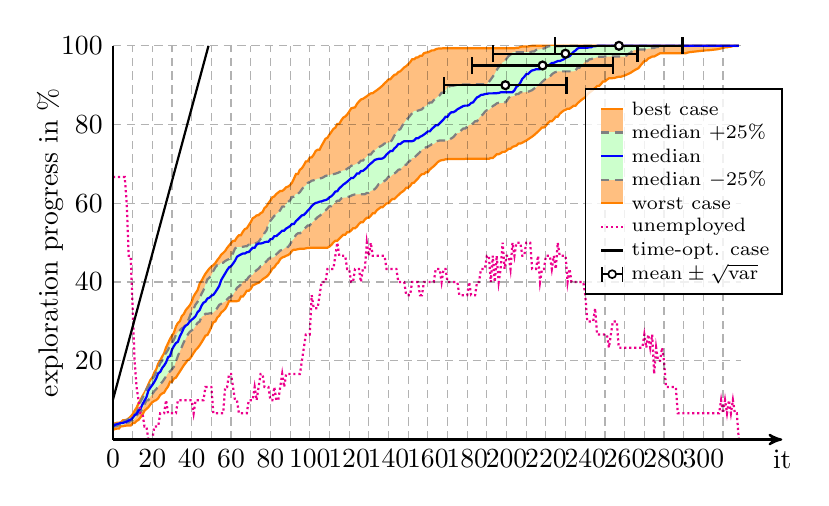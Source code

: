 \begin{tikzpicture}[thick]


% plot data, scaled to 8cm
\begin{scope}[yscale=0.05, xscale=0.025]
\draw[draw=orange, fill=orange!50] (0.00, 2.44) -- (1.00, 2.66) -- (2.00, 2.77) -- (3.00, 2.77) -- (4.00, 3.38) -- (5.00, 3.38) -- (6.00, 3.49) -- (7.00, 3.55) -- (8.00, 3.55) -- (9.00, 3.55) -- (10.00, 4.16) -- (11.00, 4.21) -- (12.00, 4.71) -- (13.00, 4.99) -- (14.00, 5.65) -- (15.00, 6.32) -- (16.00, 7.32) -- (17.00, 7.76) -- (18.00, 8.20) -- (19.00, 8.92) -- (20.00, 9.48) -- (21.00, 9.81) -- (22.00, 10.03) -- (23.00, 10.48) -- (24.00, 11.31) -- (25.00, 11.70) -- (26.00, 11.92) -- (27.00, 12.80) -- (28.00, 13.47) -- (29.00, 14.69) -- (30.00, 14.69) -- (31.00, 15.47) -- (32.00, 15.74) -- (33.00, 16.52) -- (34.00, 17.29) -- (35.00, 18.07) -- (36.00, 18.85) -- (37.00, 19.51) -- (38.00, 20.18) -- (39.00, 20.45) -- (40.00, 21.18) -- (41.00, 22.01) -- (42.00, 22.73) -- (43.00, 23.23) -- (44.00, 23.89) -- (45.00, 24.67) -- (46.00, 25.50) -- (47.00, 26.39) -- (48.00, 26.55) -- (49.00, 27.49) -- (50.00, 28.60) -- (51.00, 29.77) -- (52.00, 29.99) -- (53.00, 30.99) -- (54.00, 31.43) -- (55.00, 32.26) -- (56.00, 32.65) -- (57.00, 33.15) -- (58.00, 34.04) -- (59.00, 35.14) -- (60.00, 35.14) -- (61.00, 35.14) -- (62.00, 35.14) -- (63.00, 35.14) -- (64.00, 35.31) -- (65.00, 36.31) -- (66.00, 36.31) -- (67.00, 36.97) -- (68.00, 37.80) -- (69.00, 37.80) -- (70.00, 38.25) -- (71.00, 39.14) -- (72.00, 39.36) -- (73.00, 39.63) -- (74.00, 39.80) -- (75.00, 40.19) -- (76.00, 40.69) -- (77.00, 41.02) -- (78.00, 41.35) -- (79.00, 41.85) -- (80.00, 42.57) -- (81.00, 43.40) -- (82.00, 43.74) -- (83.00, 44.51) -- (84.00, 44.96) -- (85.00, 45.84) -- (86.00, 46.23) -- (87.00, 46.40) -- (88.00, 46.67) -- (89.00, 46.84) -- (90.00, 47.23) -- (91.00, 47.95) -- (92.00, 48.23) -- (93.00, 48.23) -- (94.00, 48.34) -- (95.00, 48.45) -- (96.00, 48.45) -- (97.00, 48.45) -- (98.00, 48.56) -- (99.00, 48.67) -- (100.00, 48.67) -- (101.00, 48.73) -- (102.00, 48.73) -- (103.00, 48.73) -- (104.00, 48.73) -- (105.00, 48.73) -- (106.00, 48.73) -- (107.00, 48.73) -- (108.00, 48.73) -- (109.00, 48.73) -- (110.00, 49.00) -- (111.00, 49.45) -- (112.00, 50.06) -- (113.00, 50.50) -- (114.00, 50.50) -- (115.00, 51.00) -- (116.00, 51.50) -- (117.00, 52.00) -- (118.00, 52.00) -- (119.00, 52.66) -- (120.00, 52.66) -- (121.00, 53.10) -- (122.00, 53.66) -- (123.00, 53.66) -- (124.00, 54.10) -- (125.00, 54.77) -- (126.00, 55.21) -- (127.00, 55.21) -- (128.00, 55.88) -- (129.00, 56.32) -- (130.00, 56.32) -- (131.00, 56.82) -- (132.00, 57.48) -- (133.00, 57.48) -- (134.00, 58.20) -- (135.00, 58.59) -- (136.00, 58.98) -- (137.00, 58.98) -- (138.00, 59.48) -- (139.00, 59.98) -- (140.00, 59.98) -- (141.00, 60.64) -- (142.00, 61.09) -- (143.00, 61.09) -- (144.00, 61.59) -- (145.00, 62.08) -- (146.00, 62.58) -- (147.00, 62.92) -- (148.00, 63.30) -- (149.00, 63.97) -- (150.00, 63.97) -- (151.00, 64.41) -- (152.00, 65.13) -- (153.00, 65.24) -- (154.00, 65.80) -- (155.00, 66.30) -- (156.00, 66.96) -- (157.00, 67.41) -- (158.00, 67.41) -- (159.00, 67.90) -- (160.00, 67.90) -- (161.00, 68.57) -- (162.00, 69.01) -- (163.00, 69.40) -- (164.00, 69.90) -- (165.00, 70.45) -- (166.00, 70.79) -- (167.00, 70.95) -- (168.00, 71.01) -- (169.00, 71.18) -- (170.00, 71.23) -- (171.00, 71.23) -- (172.00, 71.23) -- (173.00, 71.23) -- (174.00, 71.23) -- (175.00, 71.23) -- (176.00, 71.23) -- (177.00, 71.23) -- (178.00, 71.23) -- (179.00, 71.29) -- (180.00, 71.29) -- (181.00, 71.29) -- (182.00, 71.29) -- (183.00, 71.29) -- (184.00, 71.29) -- (185.00, 71.29) -- (186.00, 71.29) -- (187.00, 71.29) -- (188.00, 71.29) -- (189.00, 71.29) -- (190.00, 71.29) -- (191.00, 71.29) -- (192.00, 71.51) -- (193.00, 71.51) -- (194.00, 71.95) -- (195.00, 72.45) -- (196.00, 72.45) -- (197.00, 72.73) -- (198.00, 73.06) -- (199.00, 73.06) -- (200.00, 73.39) -- (201.00, 73.84) -- (202.00, 73.84) -- (203.00, 74.33) -- (204.00, 74.50) -- (205.00, 74.67) -- (206.00, 75.17) -- (207.00, 75.17) -- (208.00, 75.39) -- (209.00, 75.67) -- (210.00, 75.94) -- (211.00, 76.27) -- (212.00, 76.61) -- (213.00, 76.94) -- (214.00, 77.33) -- (215.00, 77.77) -- (216.00, 78.22) -- (217.00, 78.71) -- (218.00, 79.27) -- (219.00, 79.27) -- (220.00, 79.71) -- (221.00, 80.38) -- (222.00, 80.82) -- (223.00, 80.82) -- (224.00, 81.32) -- (225.00, 81.98) -- (226.00, 81.98) -- (227.00, 82.71) -- (228.00, 83.15) -- (229.00, 83.54) -- (230.00, 83.76) -- (231.00, 84.04) -- (232.00, 84.04) -- (233.00, 84.37) -- (234.00, 84.76) -- (235.00, 84.76) -- (236.00, 85.37) -- (237.00, 85.81) -- (238.00, 86.25) -- (239.00, 86.59) -- (240.00, 86.97) -- (241.00, 87.64) -- (242.00, 88.08) -- (243.00, 88.47) -- (244.00, 88.86) -- (245.00, 89.30) -- (246.00, 89.80) -- (247.00, 89.80) -- (248.00, 90.30) -- (249.00, 90.96) -- (250.00, 90.96) -- (251.00, 91.41) -- (252.00, 91.74) -- (253.00, 91.74) -- (254.00, 91.80) -- (255.00, 91.85) -- (256.00, 92.02) -- (257.00, 92.13) -- (258.00, 92.13) -- (259.00, 92.29) -- (260.00, 92.46) -- (261.00, 92.68) -- (262.00, 92.90) -- (263.00, 93.13) -- (264.00, 93.46) -- (265.00, 93.79) -- (266.00, 94.07) -- (267.00, 94.29) -- (268.00, 94.96) -- (269.00, 95.57) -- (270.00, 96.12) -- (271.00, 96.23) -- (272.00, 96.78) -- (273.00, 97.01) -- (274.00, 97.28) -- (275.00, 97.28) -- (276.00, 97.56) -- (277.00, 97.84) -- (278.00, 98.12) -- (279.00, 98.12) -- (280.00, 98.12) -- (281.00, 98.12) -- (282.00, 98.12) -- (283.00, 98.12) -- (284.00, 98.12) -- (285.00, 98.12) -- (286.00, 98.12) -- (287.00, 98.12) -- (288.00, 98.12) -- (289.00, 98.12) -- (290.00, 98.12) -- (291.00, 98.12) -- (292.00, 98.28) -- (293.00, 98.39) -- (294.00, 98.45) -- (295.00, 98.50) -- (296.00, 98.56) -- (297.00, 98.61) -- (298.00, 98.67) -- (299.00, 98.73) -- (300.00, 98.78) -- (301.00, 98.84) -- (302.00, 98.84) -- (303.00, 98.89) -- (304.00, 98.95) -- (305.00, 99.00) -- (306.00, 99.06) -- (307.00, 99.11) -- (308.00, 99.22) -- (309.00, 99.33) -- (310.00, 99.45) -- (311.00, 99.61) -- (312.00, 99.61) -- (313.00, 99.78) -- (314.00, 99.78) -- (315.00, 99.94) -- (316.00, 99.94) -- (317.00, 99.94) -- (318.00, 100.00) -- (318.00, 100.00) -- (317.00, 100.00) -- (316.00, 100.00) -- (315.00, 100.00) -- (314.00, 100.00) -- (313.00, 100.00) -- (312.00, 100.00) -- (311.00, 100.00) -- (310.00, 100.00) -- (309.00, 100.00) -- (308.00, 100.00) -- (307.00, 100.00) -- (306.00, 100.00) -- (305.00, 100.00) -- (304.00, 100.00) -- (303.00, 100.00) -- (302.00, 100.00) -- (301.00, 100.00) -- (300.00, 100.00) -- (299.00, 100.00) -- (298.00, 100.00) -- (297.00, 100.00) -- (296.00, 100.00) -- (295.00, 100.00) -- (294.00, 100.00) -- (293.00, 100.00) -- (292.00, 100.00) -- (291.00, 100.00) -- (290.00, 100.00) -- (289.00, 100.00) -- (288.00, 100.00) -- (287.00, 100.00) -- (286.00, 100.00) -- (285.00, 100.00) -- (284.00, 100.00) -- (283.00, 100.00) -- (282.00, 100.00) -- (281.00, 100.00) -- (280.00, 100.00) -- (279.00, 100.00) -- (278.00, 100.00) -- (277.00, 100.00) -- (276.00, 100.00) -- (275.00, 100.00) -- (274.00, 100.00) -- (273.00, 100.00) -- (272.00, 100.00) -- (271.00, 100.00) -- (270.00, 100.00) -- (269.00, 100.00) -- (268.00, 100.00) -- (267.00, 100.00) -- (266.00, 100.00) -- (265.00, 100.00) -- (264.00, 100.00) -- (263.00, 100.00) -- (262.00, 100.00) -- (261.00, 100.00) -- (260.00, 100.00) -- (259.00, 100.00) -- (258.00, 100.00) -- (257.00, 100.00) -- (256.00, 100.00) -- (255.00, 100.00) -- (254.00, 100.00) -- (253.00, 100.00) -- (252.00, 100.00) -- (251.00, 100.00) -- (250.00, 100.00) -- (249.00, 100.00) -- (248.00, 100.00) -- (247.00, 100.00) -- (246.00, 100.00) -- (245.00, 100.00) -- (244.00, 100.00) -- (243.00, 100.00) -- (242.00, 100.00) -- (241.00, 100.00) -- (240.00, 100.00) -- (239.00, 100.00) -- (238.00, 100.00) -- (237.00, 100.00) -- (236.00, 100.00) -- (235.00, 100.00) -- (234.00, 100.00) -- (233.00, 100.00) -- (232.00, 100.00) -- (231.00, 100.00) -- (230.00, 100.00) -- (229.00, 100.00) -- (228.00, 100.00) -- (227.00, 100.00) -- (226.00, 100.00) -- (225.00, 100.00) -- (224.00, 100.00) -- (223.00, 100.00) -- (222.00, 100.00) -- (221.00, 100.00) -- (220.00, 100.00) -- (219.00, 100.00) -- (218.00, 100.00) -- (217.00, 100.00) -- (216.00, 100.00) -- (215.00, 100.00) -- (214.00, 100.00) -- (213.00, 100.00) -- (212.00, 99.94) -- (211.00, 99.83) -- (210.00, 99.83) -- (209.00, 99.83) -- (208.00, 99.83) -- (207.00, 99.72) -- (206.00, 99.50) -- (205.00, 99.50) -- (204.00, 99.39) -- (203.00, 99.39) -- (202.00, 99.39) -- (201.00, 99.39) -- (200.00, 99.39) -- (199.00, 99.39) -- (198.00, 99.39) -- (197.00, 99.39) -- (196.00, 99.39) -- (195.00, 99.39) -- (194.00, 99.39) -- (193.00, 99.39) -- (192.00, 99.39) -- (191.00, 99.39) -- (190.00, 99.39) -- (189.00, 99.39) -- (188.00, 99.39) -- (187.00, 99.39) -- (186.00, 99.39) -- (185.00, 99.39) -- (184.00, 99.39) -- (183.00, 99.39) -- (182.00, 99.39) -- (181.00, 99.39) -- (180.00, 99.39) -- (179.00, 99.39) -- (178.00, 99.39) -- (177.00, 99.39) -- (176.00, 99.39) -- (175.00, 99.39) -- (174.00, 99.39) -- (173.00, 99.39) -- (172.00, 99.39) -- (171.00, 99.39) -- (170.00, 99.39) -- (169.00, 99.39) -- (168.00, 99.39) -- (167.00, 99.33) -- (166.00, 99.33) -- (165.00, 99.28) -- (164.00, 99.11) -- (163.00, 98.84) -- (162.00, 98.84) -- (161.00, 98.56) -- (160.00, 98.34) -- (159.00, 98.28) -- (158.00, 98.12) -- (157.00, 97.45) -- (156.00, 97.45) -- (155.00, 97.06) -- (154.00, 97.01) -- (153.00, 96.56) -- (152.00, 96.56) -- (151.00, 95.84) -- (150.00, 95.34) -- (149.00, 94.84) -- (148.00, 94.51) -- (147.00, 94.01) -- (146.00, 93.51) -- (145.00, 93.35) -- (144.00, 92.74) -- (143.00, 92.63) -- (142.00, 92.13) -- (141.00, 91.52) -- (140.00, 91.46) -- (139.00, 90.91) -- (138.00, 90.47) -- (137.00, 89.91) -- (136.00, 89.47) -- (135.00, 89.08) -- (134.00, 88.69) -- (133.00, 88.36) -- (132.00, 87.97) -- (131.00, 87.92) -- (130.00, 87.58) -- (129.00, 87.20) -- (128.00, 86.86) -- (127.00, 86.53) -- (126.00, 86.36) -- (125.00, 85.86) -- (124.00, 85.25) -- (123.00, 84.37) -- (122.00, 84.26) -- (121.00, 84.09) -- (120.00, 83.26) -- (119.00, 82.54) -- (118.00, 82.04) -- (117.00, 81.76) -- (116.00, 81.04) -- (115.00, 80.16) -- (114.00, 80.16) -- (113.00, 79.21) -- (112.00, 78.88) -- (111.00, 78.16) -- (110.00, 77.44) -- (109.00, 76.66) -- (108.00, 76.39) -- (107.00, 75.50) -- (106.00, 74.61) -- (105.00, 73.61) -- (104.00, 73.61) -- (103.00, 73.28) -- (102.00, 72.34) -- (101.00, 71.67) -- (100.00, 71.62) -- (99.00, 70.68) -- (98.00, 70.62) -- (97.00, 69.68) -- (96.00, 68.90) -- (95.00, 68.51) -- (94.00, 67.46) -- (93.00, 67.46) -- (92.00, 66.30) -- (91.00, 65.24) -- (90.00, 64.63) -- (89.00, 64.25) -- (88.00, 64.08) -- (87.00, 63.53) -- (86.00, 63.14) -- (85.00, 63.14) -- (84.00, 62.75) -- (83.00, 62.36) -- (82.00, 61.75) -- (81.00, 61.53) -- (80.00, 60.70) -- (79.00, 60.03) -- (78.00, 59.20) -- (77.00, 58.81) -- (76.00, 57.76) -- (75.00, 57.48) -- (74.00, 56.98) -- (73.00, 56.93) -- (72.00, 56.49) -- (71.00, 56.21) -- (70.00, 55.21) -- (69.00, 54.43) -- (68.00, 53.66) -- (67.00, 53.44) -- (66.00, 52.77) -- (65.00, 51.88) -- (64.00, 51.88) -- (63.00, 51.33) -- (62.00, 50.50) -- (61.00, 50.44) -- (60.00, 49.89) -- (59.00, 49.28) -- (58.00, 48.67) -- (57.00, 47.89) -- (56.00, 47.39) -- (55.00, 46.95) -- (54.00, 46.18) -- (53.00, 45.57) -- (52.00, 44.79) -- (51.00, 44.29) -- (50.00, 43.96) -- (49.00, 43.46) -- (48.00, 42.79) -- (47.00, 42.13) -- (46.00, 41.24) -- (45.00, 40.30) -- (44.00, 39.52) -- (43.00, 37.92) -- (42.00, 37.20) -- (41.00, 36.36) -- (40.00, 34.98) -- (39.00, 34.04) -- (38.00, 33.48) -- (37.00, 32.87) -- (36.00, 31.87) -- (35.00, 31.37) -- (34.00, 30.04) -- (33.00, 29.60) -- (32.00, 28.71) -- (31.00, 27.16) -- (30.00, 26.39) -- (29.00, 25.55) -- (28.00, 24.45) -- (27.00, 23.39) -- (26.00, 21.90) -- (25.00, 21.06) -- (24.00, 20.07) -- (23.00, 19.29) -- (22.00, 17.85) -- (21.00, 17.02) -- (20.00, 15.74) -- (19.00, 15.08) -- (18.00, 14.02) -- (17.00, 12.86) -- (16.00, 11.86) -- (15.00, 11.03) -- (14.00, 10.03) -- (13.00, 9.20) -- (12.00, 8.09) -- (11.00, 7.32) -- (10.00, 6.43) -- (9.00, 5.82) -- (8.00, 5.38) -- (7.00, 5.04) -- (6.00, 4.93) -- (5.00, 4.88) -- (4.00, 4.38) -- (3.00, 4.27) -- (2.00, 4.27) -- (1.00, 4.10) -- (0.00, 3.38);
\draw[gray, densely dashed, fill=green!20] (0.00, 3.22) -- (1.00, 3.33) -- (2.00, 3.38) -- (3.00, 3.66) -- (4.00, 3.66) -- (5.00, 3.66) -- (6.00, 4.05) -- (7.00, 4.32) -- (8.00, 4.32) -- (9.00, 4.77) -- (10.00, 4.88) -- (11.00, 5.27) -- (12.00, 6.04) -- (13.00, 6.65) -- (14.00, 7.04) -- (15.00, 7.82) -- (16.00, 8.92) -- (17.00, 9.92) -- (18.00, 9.98) -- (19.00, 10.92) -- (20.00, 11.53) -- (21.00, 12.31) -- (22.00, 12.80) -- (23.00, 13.53) -- (24.00, 14.08) -- (25.00, 14.58) -- (26.00, 15.30) -- (27.00, 16.08) -- (28.00, 16.96) -- (29.00, 17.29) -- (30.00, 17.85) -- (31.00, 18.51) -- (32.00, 19.84) -- (33.00, 21.23) -- (34.00, 22.45) -- (35.00, 23.56) -- (36.00, 24.72) -- (37.00, 25.67) -- (38.00, 26.66) -- (39.00, 27.33) -- (40.00, 27.72) -- (41.00, 28.10) -- (42.00, 28.88) -- (43.00, 29.66) -- (44.00, 29.93) -- (45.00, 31.15) -- (46.00, 31.43) -- (47.00, 31.93) -- (48.00, 31.93) -- (49.00, 32.04) -- (50.00, 32.10) -- (51.00, 32.26) -- (52.00, 32.71) -- (53.00, 33.43) -- (54.00, 34.20) -- (55.00, 34.48) -- (56.00, 34.81) -- (57.00, 35.03) -- (58.00, 35.59) -- (59.00, 36.09) -- (60.00, 36.36) -- (61.00, 36.81) -- (62.00, 37.58) -- (63.00, 38.53) -- (64.00, 38.91) -- (65.00, 39.41) -- (66.00, 40.08) -- (67.00, 40.41) -- (68.00, 40.58) -- (69.00, 41.30) -- (70.00, 41.69) -- (71.00, 41.85) -- (72.00, 42.57) -- (73.00, 43.02) -- (74.00, 43.40) -- (75.00, 44.01) -- (76.00, 44.12) -- (77.00, 44.79) -- (78.00, 45.29) -- (79.00, 45.84) -- (80.00, 46.23) -- (81.00, 46.23) -- (82.00, 46.34) -- (83.00, 47.06) -- (84.00, 47.51) -- (85.00, 48.00) -- (86.00, 48.17) -- (87.00, 48.50) -- (88.00, 48.89) -- (89.00, 48.89) -- (90.00, 49.61) -- (91.00, 50.50) -- (92.00, 51.05) -- (93.00, 52.00) -- (94.00, 52.38) -- (95.00, 52.38) -- (96.00, 52.83) -- (97.00, 53.44) -- (98.00, 53.88) -- (99.00, 54.38) -- (100.00, 54.38) -- (101.00, 55.04) -- (102.00, 55.49) -- (103.00, 55.99) -- (104.00, 56.49) -- (105.00, 56.82) -- (106.00, 57.21) -- (107.00, 57.65) -- (108.00, 58.15) -- (109.00, 58.70) -- (110.00, 59.26) -- (111.00, 59.26) -- (112.00, 59.76) -- (113.00, 60.25) -- (114.00, 60.64) -- (115.00, 60.64) -- (116.00, 61.25) -- (117.00, 61.42) -- (118.00, 61.42) -- (119.00, 61.53) -- (120.00, 61.70) -- (121.00, 61.92) -- (122.00, 62.14) -- (123.00, 62.25) -- (124.00, 62.25) -- (125.00, 62.31) -- (126.00, 62.31) -- (127.00, 62.31) -- (128.00, 62.31) -- (129.00, 62.64) -- (130.00, 62.64) -- (131.00, 63.14) -- (132.00, 63.36) -- (133.00, 63.58) -- (134.00, 64.14) -- (135.00, 64.86) -- (136.00, 64.86) -- (137.00, 65.35) -- (138.00, 65.69) -- (139.00, 66.08) -- (140.00, 66.74) -- (141.00, 66.74) -- (142.00, 67.24) -- (143.00, 67.57) -- (144.00, 67.96) -- (145.00, 68.51) -- (146.00, 68.63) -- (147.00, 69.18) -- (148.00, 69.73) -- (149.00, 69.79) -- (150.00, 70.40) -- (151.00, 70.84) -- (152.00, 71.51) -- (153.00, 71.51) -- (154.00, 72.06) -- (155.00, 72.51) -- (156.00, 73.00) -- (157.00, 73.67) -- (158.00, 73.84) -- (159.00, 74.22) -- (160.00, 74.39) -- (161.00, 74.67) -- (162.00, 75.00) -- (163.00, 75.06) -- (164.00, 75.44) -- (165.00, 75.83) -- (166.00, 75.94) -- (167.00, 75.94) -- (168.00, 75.94) -- (169.00, 75.94) -- (170.00, 75.94) -- (171.00, 76.22) -- (172.00, 76.50) -- (173.00, 76.83) -- (174.00, 77.44) -- (175.00, 77.88) -- (176.00, 77.88) -- (177.00, 78.55) -- (178.00, 78.99) -- (179.00, 78.99) -- (180.00, 79.49) -- (181.00, 79.99) -- (182.00, 79.99) -- (183.00, 80.32) -- (184.00, 80.82) -- (185.00, 80.82) -- (186.00, 81.71) -- (187.00, 82.21) -- (188.00, 82.59) -- (189.00, 83.26) -- (190.00, 83.65) -- (191.00, 83.70) -- (192.00, 84.20) -- (193.00, 84.70) -- (194.00, 84.98) -- (195.00, 85.37) -- (196.00, 85.53) -- (197.00, 85.53) -- (198.00, 85.53) -- (199.00, 85.59) -- (200.00, 85.92) -- (201.00, 86.75) -- (202.00, 87.14) -- (203.00, 87.14) -- (204.00, 87.36) -- (205.00, 87.75) -- (206.00, 87.75) -- (207.00, 88.19) -- (208.00, 88.19) -- (209.00, 88.19) -- (210.00, 88.25) -- (211.00, 88.36) -- (212.00, 88.53) -- (213.00, 88.75) -- (214.00, 89.14) -- (215.00, 89.47) -- (216.00, 89.91) -- (217.00, 90.24) -- (218.00, 90.80) -- (219.00, 91.24) -- (220.00, 91.69) -- (221.00, 91.69) -- (222.00, 92.18) -- (223.00, 92.74) -- (224.00, 93.13) -- (225.00, 93.35) -- (226.00, 93.51) -- (227.00, 93.51) -- (228.00, 93.51) -- (229.00, 93.51) -- (230.00, 93.51) -- (231.00, 93.51) -- (232.00, 93.51) -- (233.00, 93.51) -- (234.00, 93.51) -- (235.00, 93.74) -- (236.00, 94.40) -- (237.00, 94.40) -- (238.00, 95.12) -- (239.00, 95.57) -- (240.00, 96.06) -- (241.00, 96.06) -- (242.00, 96.56) -- (243.00, 96.62) -- (244.00, 96.84) -- (245.00, 96.90) -- (246.00, 97.12) -- (247.00, 97.23) -- (248.00, 97.23) -- (249.00, 97.23) -- (250.00, 97.28) -- (251.00, 97.28) -- (252.00, 97.28) -- (253.00, 97.28) -- (254.00, 97.28) -- (255.00, 97.28) -- (256.00, 97.28) -- (257.00, 97.28) -- (258.00, 97.28) -- (259.00, 97.28) -- (260.00, 97.28) -- (261.00, 97.56) -- (262.00, 98.00) -- (263.00, 98.28) -- (264.00, 98.73) -- (265.00, 98.95) -- (266.00, 98.95) -- (267.00, 99.06) -- (268.00, 99.06) -- (269.00, 99.06) -- (270.00, 99.06) -- (271.00, 99.17) -- (272.00, 99.28) -- (273.00, 99.28) -- (274.00, 99.45) -- (275.00, 99.45) -- (276.00, 99.67) -- (277.00, 99.67) -- (278.00, 99.67) -- (279.00, 99.89) -- (280.00, 99.89) -- (281.00, 100.00) -- (282.00, 100.00) -- (283.00, 100.00) -- (284.00, 100.00) -- (285.00, 100.00) -- (286.00, 100.00) -- (287.00, 100.00) -- (288.00, 100.00) -- (289.00, 100.00) -- (290.00, 100.00) -- (291.00, 100.00) -- (292.00, 100.00) -- (293.00, 100.00) -- (294.00, 100.00) -- (295.00, 100.00) -- (296.00, 100.00) -- (297.00, 100.00) -- (298.00, 100.00) -- (299.00, 100.00) -- (300.00, 100.00) -- (301.00, 100.00) -- (302.00, 100.00) -- (303.00, 100.00) -- (304.00, 100.00) -- (305.00, 100.00) -- (306.00, 100.00) -- (307.00, 100.00) -- (308.00, 100.00) -- (309.00, 100.00) -- (310.00, 100.00) -- (311.00, 100.00) -- (312.00, 100.00) -- (313.00, 100.00) -- (314.00, 100.00) -- (315.00, 100.00) -- (316.00, 100.00) -- (317.00, 100.00) -- (318.00, 100.00) -- (318.00, 100.00) -- (317.00, 100.00) -- (316.00, 100.00) -- (315.00, 100.00) -- (314.00, 100.00) -- (313.00, 100.00) -- (312.00, 100.00) -- (311.00, 100.00) -- (310.00, 100.00) -- (309.00, 100.00) -- (308.00, 100.00) -- (307.00, 100.00) -- (306.00, 100.00) -- (305.00, 100.00) -- (304.00, 100.00) -- (303.00, 100.00) -- (302.00, 100.00) -- (301.00, 100.00) -- (300.00, 100.00) -- (299.00, 100.00) -- (298.00, 100.00) -- (297.00, 100.00) -- (296.00, 100.00) -- (295.00, 100.00) -- (294.00, 100.00) -- (293.00, 100.00) -- (292.00, 100.00) -- (291.00, 100.00) -- (290.00, 100.00) -- (289.00, 100.00) -- (288.00, 100.00) -- (287.00, 100.00) -- (286.00, 100.00) -- (285.00, 100.00) -- (284.00, 100.00) -- (283.00, 100.00) -- (282.00, 100.00) -- (281.00, 100.00) -- (280.00, 100.00) -- (279.00, 100.00) -- (278.00, 100.00) -- (277.00, 100.00) -- (276.00, 100.00) -- (275.00, 100.00) -- (274.00, 100.00) -- (273.00, 100.00) -- (272.00, 100.00) -- (271.00, 100.00) -- (270.00, 100.00) -- (269.00, 100.00) -- (268.00, 100.00) -- (267.00, 100.00) -- (266.00, 100.00) -- (265.00, 100.00) -- (264.00, 100.00) -- (263.00, 100.00) -- (262.00, 100.00) -- (261.00, 100.00) -- (260.00, 100.00) -- (259.00, 100.00) -- (258.00, 100.00) -- (257.00, 100.00) -- (256.00, 100.00) -- (255.00, 100.00) -- (254.00, 100.00) -- (253.00, 100.00) -- (252.00, 100.00) -- (251.00, 100.00) -- (250.00, 100.00) -- (249.00, 100.00) -- (248.00, 100.00) -- (247.00, 100.00) -- (246.00, 100.00) -- (245.00, 100.00) -- (244.00, 100.00) -- (243.00, 100.00) -- (242.00, 100.00) -- (241.00, 100.00) -- (240.00, 100.00) -- (239.00, 100.00) -- (238.00, 100.00) -- (237.00, 100.00) -- (236.00, 100.00) -- (235.00, 100.00) -- (234.00, 100.00) -- (233.00, 100.00) -- (232.00, 100.00) -- (231.00, 100.00) -- (230.00, 99.94) -- (229.00, 99.94) -- (228.00, 99.89) -- (227.00, 99.89) -- (226.00, 99.89) -- (225.00, 99.89) -- (224.00, 99.89) -- (223.00, 99.89) -- (222.00, 99.89) -- (221.00, 99.83) -- (220.00, 99.56) -- (219.00, 99.33) -- (218.00, 99.22) -- (217.00, 99.11) -- (216.00, 99.11) -- (215.00, 98.95) -- (214.00, 98.56) -- (213.00, 98.56) -- (212.00, 98.39) -- (211.00, 98.39) -- (210.00, 98.39) -- (209.00, 98.39) -- (208.00, 98.39) -- (207.00, 98.39) -- (206.00, 98.39) -- (205.00, 98.39) -- (204.00, 98.39) -- (203.00, 98.34) -- (202.00, 97.73) -- (201.00, 97.39) -- (200.00, 96.73) -- (199.00, 96.06) -- (198.00, 95.79) -- (197.00, 95.01) -- (196.00, 94.62) -- (195.00, 93.85) -- (194.00, 92.85) -- (193.00, 92.18) -- (192.00, 91.46) -- (191.00, 90.80) -- (190.00, 90.30) -- (189.00, 90.24) -- (188.00, 90.24) -- (187.00, 90.24) -- (186.00, 90.24) -- (185.00, 90.24) -- (184.00, 90.19) -- (183.00, 90.19) -- (182.00, 90.19) -- (181.00, 90.19) -- (180.00, 90.19) -- (179.00, 90.19) -- (178.00, 90.19) -- (177.00, 90.13) -- (176.00, 90.13) -- (175.00, 90.08) -- (174.00, 89.97) -- (173.00, 89.86) -- (172.00, 89.86) -- (171.00, 89.69) -- (170.00, 89.47) -- (169.00, 88.80) -- (168.00, 88.14) -- (167.00, 88.08) -- (166.00, 87.42) -- (165.00, 87.08) -- (164.00, 86.64) -- (163.00, 86.20) -- (162.00, 85.59) -- (161.00, 85.59) -- (160.00, 85.14) -- (159.00, 84.70) -- (158.00, 84.42) -- (157.00, 83.87) -- (156.00, 83.70) -- (155.00, 83.54) -- (154.00, 83.48) -- (153.00, 83.43) -- (152.00, 82.87) -- (151.00, 82.26) -- (150.00, 81.65) -- (149.00, 81.15) -- (148.00, 80.43) -- (147.00, 79.71) -- (146.00, 78.82) -- (145.00, 78.60) -- (144.00, 77.88) -- (143.00, 77.22) -- (142.00, 76.27) -- (141.00, 75.50) -- (140.00, 75.50) -- (139.00, 75.22) -- (138.00, 75.22) -- (137.00, 74.78) -- (136.00, 74.50) -- (135.00, 74.22) -- (134.00, 73.84) -- (133.00, 73.45) -- (132.00, 73.06) -- (131.00, 72.39) -- (130.00, 72.39) -- (129.00, 71.90) -- (128.00, 71.40) -- (127.00, 70.84) -- (126.00, 70.84) -- (125.00, 70.29) -- (124.00, 70.12) -- (123.00, 69.84) -- (122.00, 69.68) -- (121.00, 69.51) -- (120.00, 69.07) -- (119.00, 68.79) -- (118.00, 68.35) -- (117.00, 68.35) -- (116.00, 68.13) -- (115.00, 67.90) -- (114.00, 67.68) -- (113.00, 67.52) -- (112.00, 67.41) -- (111.00, 67.35) -- (110.00, 67.18) -- (109.00, 67.07) -- (108.00, 66.96) -- (107.00, 66.63) -- (106.00, 66.41) -- (105.00, 66.30) -- (104.00, 66.24) -- (103.00, 66.02) -- (102.00, 65.85) -- (101.00, 65.74) -- (100.00, 65.41) -- (99.00, 65.19) -- (98.00, 64.52) -- (97.00, 64.19) -- (96.00, 63.58) -- (95.00, 62.86) -- (94.00, 62.42) -- (93.00, 62.42) -- (92.00, 61.70) -- (91.00, 61.59) -- (90.00, 60.75) -- (89.00, 60.37) -- (88.00, 59.92) -- (87.00, 59.20) -- (86.00, 59.15) -- (85.00, 58.26) -- (84.00, 57.65) -- (83.00, 57.26) -- (82.00, 56.82) -- (81.00, 56.21) -- (80.00, 55.54) -- (79.00, 54.66) -- (78.00, 53.10) -- (77.00, 52.44) -- (76.00, 51.27) -- (75.00, 50.94) -- (74.00, 50.22) -- (73.00, 49.94) -- (72.00, 49.78) -- (71.00, 49.67) -- (70.00, 49.50) -- (69.00, 49.50) -- (68.00, 49.11) -- (67.00, 49.06) -- (66.00, 48.95) -- (65.00, 48.89) -- (64.00, 48.89) -- (63.00, 48.89) -- (62.00, 48.50) -- (61.00, 47.28) -- (60.00, 46.51) -- (59.00, 45.84) -- (58.00, 45.62) -- (57.00, 45.34) -- (56.00, 44.90) -- (55.00, 44.90) -- (54.00, 44.29) -- (53.00, 44.29) -- (52.00, 43.74) -- (51.00, 42.79) -- (50.00, 41.63) -- (49.00, 41.13) -- (48.00, 40.69) -- (47.00, 39.36) -- (46.00, 37.92) -- (45.00, 37.03) -- (44.00, 35.70) -- (43.00, 34.98) -- (42.00, 34.31) -- (41.00, 33.26) -- (40.00, 32.59) -- (39.00, 31.21) -- (38.00, 29.99) -- (37.00, 29.27) -- (36.00, 28.55) -- (35.00, 28.22) -- (34.00, 27.72) -- (33.00, 27.27) -- (32.00, 26.61) -- (31.00, 25.39) -- (30.00, 24.50) -- (29.00, 24.00) -- (28.00, 22.78) -- (27.00, 22.01) -- (26.00, 21.29) -- (25.00, 20.01) -- (24.00, 19.40) -- (23.00, 18.18) -- (22.00, 17.13) -- (21.00, 16.02) -- (20.00, 15.30) -- (19.00, 14.52) -- (18.00, 13.41) -- (17.00, 12.75) -- (16.00, 11.64) -- (15.00, 10.53) -- (14.00, 9.65) -- (13.00, 8.20) -- (12.00, 6.82) -- (11.00, 6.32) -- (10.00, 5.76) -- (9.00, 5.54) -- (8.00, 5.27) -- (7.00, 4.88) -- (6.00, 4.82) -- (5.00, 4.38) -- (4.00, 4.27) -- (3.00, 4.27) -- (2.00, 4.05) -- (1.00, 3.88) -- (0.00, 3.38);
\draw[blue] (0.00, 3.38) -- (1.00, 3.71) -- (2.00, 3.88) -- (3.00, 4.05) -- (4.00, 4.21) -- (5.00, 4.21) -- (6.00, 4.38) -- (7.00, 4.55) -- (8.00, 4.82) -- (9.00, 5.04) -- (10.00, 5.49) -- (11.00, 6.15) -- (12.00, 6.49) -- (13.00, 7.37) -- (14.00, 7.82) -- (15.00, 8.92) -- (16.00, 9.87) -- (17.00, 10.75) -- (18.00, 12.42) -- (19.00, 13.19) -- (20.00, 13.86) -- (21.00, 14.63) -- (22.00, 15.52) -- (23.00, 16.80) -- (24.00, 17.18) -- (25.00, 18.18) -- (26.00, 18.79) -- (27.00, 19.62) -- (28.00, 20.90) -- (29.00, 21.23) -- (30.00, 22.84) -- (31.00, 23.78) -- (32.00, 24.50) -- (33.00, 24.83) -- (34.00, 26.22) -- (35.00, 27.16) -- (36.00, 28.33) -- (37.00, 28.94) -- (38.00, 29.27) -- (39.00, 29.99) -- (40.00, 30.43) -- (41.00, 30.82) -- (42.00, 31.37) -- (43.00, 32.37) -- (44.00, 32.82) -- (45.00, 33.98) -- (46.00, 34.76) -- (47.00, 35.03) -- (48.00, 35.81) -- (49.00, 36.03) -- (50.00, 36.53) -- (51.00, 36.75) -- (52.00, 37.42) -- (53.00, 38.19) -- (54.00, 39.02) -- (55.00, 40.47) -- (56.00, 41.35) -- (57.00, 42.18) -- (58.00, 43.02) -- (59.00, 43.74) -- (60.00, 44.01) -- (61.00, 44.68) -- (62.00, 45.40) -- (63.00, 46.40) -- (64.00, 46.73) -- (65.00, 47.01) -- (66.00, 47.23) -- (67.00, 47.23) -- (68.00, 47.56) -- (69.00, 47.62) -- (70.00, 48.17) -- (71.00, 48.73) -- (72.00, 48.73) -- (73.00, 49.50) -- (74.00, 49.78) -- (75.00, 49.78) -- (76.00, 49.89) -- (77.00, 50.11) -- (78.00, 50.22) -- (79.00, 50.22) -- (80.00, 50.89) -- (81.00, 50.94) -- (82.00, 51.66) -- (83.00, 51.66) -- (84.00, 52.11) -- (85.00, 52.55) -- (86.00, 53.05) -- (87.00, 53.05) -- (88.00, 53.60) -- (89.00, 53.88) -- (90.00, 54.21) -- (91.00, 54.77) -- (92.00, 54.77) -- (93.00, 55.49) -- (94.00, 55.93) -- (95.00, 56.43) -- (96.00, 56.93) -- (97.00, 57.04) -- (98.00, 57.54) -- (99.00, 58.15) -- (100.00, 58.65) -- (101.00, 59.31) -- (102.00, 59.76) -- (103.00, 60.09) -- (104.00, 60.20) -- (105.00, 60.42) -- (106.00, 60.48) -- (107.00, 60.70) -- (108.00, 60.81) -- (109.00, 61.03) -- (110.00, 61.53) -- (111.00, 61.81) -- (112.00, 62.31) -- (113.00, 62.97) -- (114.00, 63.08) -- (115.00, 63.80) -- (116.00, 64.25) -- (117.00, 64.75) -- (118.00, 65.08) -- (119.00, 65.47) -- (120.00, 65.91) -- (121.00, 66.41) -- (122.00, 66.41) -- (123.00, 66.91) -- (124.00, 67.57) -- (125.00, 67.57) -- (126.00, 68.18) -- (127.00, 68.24) -- (128.00, 68.63) -- (129.00, 69.07) -- (130.00, 69.68) -- (131.00, 70.12) -- (132.00, 70.51) -- (133.00, 71.01) -- (134.00, 71.18) -- (135.00, 71.29) -- (136.00, 71.29) -- (137.00, 71.40) -- (138.00, 71.73) -- (139.00, 72.39) -- (140.00, 72.84) -- (141.00, 73.28) -- (142.00, 73.28) -- (143.00, 73.95) -- (144.00, 74.39) -- (145.00, 75.06) -- (146.00, 75.06) -- (147.00, 75.50) -- (148.00, 75.78) -- (149.00, 75.78) -- (150.00, 75.78) -- (151.00, 75.78) -- (152.00, 75.78) -- (153.00, 75.94) -- (154.00, 76.50) -- (155.00, 76.50) -- (156.00, 76.88) -- (157.00, 77.11) -- (158.00, 77.44) -- (159.00, 77.83) -- (160.00, 78.27) -- (161.00, 78.27) -- (162.00, 78.88) -- (163.00, 79.32) -- (164.00, 79.82) -- (165.00, 79.82) -- (166.00, 80.32) -- (167.00, 80.82) -- (168.00, 81.32) -- (169.00, 81.98) -- (170.00, 81.98) -- (171.00, 82.71) -- (172.00, 83.15) -- (173.00, 83.15) -- (174.00, 83.43) -- (175.00, 83.87) -- (176.00, 84.15) -- (177.00, 84.42) -- (178.00, 84.70) -- (179.00, 84.81) -- (180.00, 84.81) -- (181.00, 84.98) -- (182.00, 85.48) -- (183.00, 85.64) -- (184.00, 86.31) -- (185.00, 86.92) -- (186.00, 87.14) -- (187.00, 87.53) -- (188.00, 87.58) -- (189.00, 87.75) -- (190.00, 87.80) -- (191.00, 87.92) -- (192.00, 87.92) -- (193.00, 87.92) -- (194.00, 87.97) -- (195.00, 87.97) -- (196.00, 88.03) -- (197.00, 88.19) -- (198.00, 88.19) -- (199.00, 88.19) -- (200.00, 88.19) -- (201.00, 88.19) -- (202.00, 88.19) -- (203.00, 88.19) -- (204.00, 88.69) -- (205.00, 89.58) -- (206.00, 89.91) -- (207.00, 90.63) -- (208.00, 91.63) -- (209.00, 92.13) -- (210.00, 92.79) -- (211.00, 92.85) -- (212.00, 93.40) -- (213.00, 93.74) -- (214.00, 93.85) -- (215.00, 94.07) -- (216.00, 94.07) -- (217.00, 94.07) -- (218.00, 94.29) -- (219.00, 94.62) -- (220.00, 94.90) -- (221.00, 94.90) -- (222.00, 95.23) -- (223.00, 95.62) -- (224.00, 95.68) -- (225.00, 95.90) -- (226.00, 96.12) -- (227.00, 96.12) -- (228.00, 96.34) -- (229.00, 96.56) -- (230.00, 96.95) -- (231.00, 97.17) -- (232.00, 97.34) -- (233.00, 97.89) -- (234.00, 98.45) -- (235.00, 98.78) -- (236.00, 99.28) -- (237.00, 99.50) -- (238.00, 99.50) -- (239.00, 99.50) -- (240.00, 99.50) -- (241.00, 99.50) -- (242.00, 99.61) -- (243.00, 99.61) -- (244.00, 99.89) -- (245.00, 99.89) -- (246.00, 100.00) -- (247.00, 100.00) -- (248.00, 100.00) -- (249.00, 100.00) -- (250.00, 100.00) -- (251.00, 100.00) -- (252.00, 100.00) -- (253.00, 100.00) -- (254.00, 100.00) -- (255.00, 100.00) -- (256.00, 100.00) -- (257.00, 100.00) -- (258.00, 100.00) -- (259.00, 100.00) -- (260.00, 100.00) -- (261.00, 100.00) -- (262.00, 100.00) -- (263.00, 100.00) -- (264.00, 100.00) -- (265.00, 100.00) -- (266.00, 100.00) -- (267.00, 100.00) -- (268.00, 100.00) -- (269.00, 100.00) -- (270.00, 100.00) -- (271.00, 100.00) -- (272.00, 100.00) -- (273.00, 100.00) -- (274.00, 100.00) -- (275.00, 100.00) -- (276.00, 100.00) -- (277.00, 100.00) -- (278.00, 100.00) -- (279.00, 100.00) -- (280.00, 100.00) -- (281.00, 100.00) -- (282.00, 100.00) -- (283.00, 100.00) -- (284.00, 100.00) -- (285.00, 100.00) -- (286.00, 100.00) -- (287.00, 100.00) -- (288.00, 100.00) -- (289.00, 100.00) -- (290.00, 100.00) -- (291.00, 100.00) -- (292.00, 100.00) -- (293.00, 100.00) -- (294.00, 100.00) -- (295.00, 100.00) -- (296.00, 100.00) -- (297.00, 100.00) -- (298.00, 100.00) -- (299.00, 100.00) -- (300.00, 100.00) -- (301.00, 100.00) -- (302.00, 100.00) -- (303.00, 100.00) -- (304.00, 100.00) -- (305.00, 100.00) -- (306.00, 100.00) -- (307.00, 100.00) -- (308.00, 100.00) -- (309.00, 100.00) -- (310.00, 100.00) -- (311.00, 100.00) -- (312.00, 100.00) -- (313.00, 100.00) -- (314.00, 100.00) -- (315.00, 100.00) -- (316.00, 100.00) -- (317.00, 100.00) -- (318.00, 100.00);
\draw[densely dotted, magenta] (0.00, 66.67) -- (1.00, 66.67) -- (2.00, 66.67) -- (3.00, 66.67) -- (4.00, 66.67) -- (5.00, 66.67) -- (6.00, 66.67) -- (7.00, 60.00) -- (8.00, 46.67) -- (9.00, 46.67) -- (10.00, 33.33) -- (11.00, 20.00) -- (12.00, 13.33) -- (13.00, 10.00) -- (14.00, 6.67) -- (15.00, 6.67) -- (16.00, 3.33) -- (17.00, 3.33) -- (18.00, 0.00) -- (19.00, 0.00) -- (20.00, 0.00) -- (21.00, 3.33) -- (22.00, 3.33) -- (23.00, 3.33) -- (24.00, 6.67) -- (25.00, 6.67) -- (26.00, 6.67) -- (27.00, 10.00) -- (28.00, 6.67) -- (29.00, 6.67) -- (30.00, 6.67) -- (31.00, 6.67) -- (32.00, 6.67) -- (33.00, 10.00) -- (34.00, 10.00) -- (35.00, 10.00) -- (36.00, 10.00) -- (37.00, 10.00) -- (38.00, 10.00) -- (39.00, 10.00) -- (40.00, 10.00) -- (41.00, 6.67) -- (42.00, 10.00) -- (43.00, 10.00) -- (44.00, 10.00) -- (45.00, 10.00) -- (46.00, 10.00) -- (47.00, 13.33) -- (48.00, 13.33) -- (49.00, 13.33) -- (50.00, 13.33) -- (51.00, 6.67) -- (52.00, 6.67) -- (53.00, 6.67) -- (54.00, 6.67) -- (55.00, 6.67) -- (56.00, 6.67) -- (57.00, 13.33) -- (58.00, 13.33) -- (59.00, 16.67) -- (60.00, 16.67) -- (61.00, 13.33) -- (62.00, 10.00) -- (63.00, 10.00) -- (64.00, 6.67) -- (65.00, 6.67) -- (66.00, 6.67) -- (67.00, 6.67) -- (68.00, 6.67) -- (69.00, 10.00) -- (70.00, 10.00) -- (71.00, 10.00) -- (72.00, 13.33) -- (73.00, 10.00) -- (74.00, 13.33) -- (75.00, 16.67) -- (76.00, 16.67) -- (77.00, 13.33) -- (78.00, 13.33) -- (79.00, 13.33) -- (80.00, 10.00) -- (81.00, 10.00) -- (82.00, 13.33) -- (83.00, 10.00) -- (84.00, 10.00) -- (85.00, 13.33) -- (86.00, 16.67) -- (87.00, 13.33) -- (88.00, 16.67) -- (89.00, 16.67) -- (90.00, 16.67) -- (91.00, 16.67) -- (92.00, 16.67) -- (93.00, 16.67) -- (94.00, 16.67) -- (95.00, 16.67) -- (96.00, 20.00) -- (97.00, 23.33) -- (98.00, 26.67) -- (99.00, 26.67) -- (100.00, 26.67) -- (101.00, 36.67) -- (102.00, 33.33) -- (103.00, 33.33) -- (104.00, 33.33) -- (105.00, 36.67) -- (106.00, 40.00) -- (107.00, 40.00) -- (108.00, 40.00) -- (109.00, 43.33) -- (110.00, 43.33) -- (111.00, 43.33) -- (112.00, 43.33) -- (113.00, 46.67) -- (114.00, 50.00) -- (115.00, 46.67) -- (116.00, 46.67) -- (117.00, 46.67) -- (118.00, 46.67) -- (119.00, 43.33) -- (120.00, 43.33) -- (121.00, 40.00) -- (122.00, 40.00) -- (123.00, 43.33) -- (124.00, 43.33) -- (125.00, 43.33) -- (126.00, 40.00) -- (127.00, 43.33) -- (128.00, 43.33) -- (129.00, 50.00) -- (130.00, 46.67) -- (131.00, 50.00) -- (132.00, 46.67) -- (133.00, 46.67) -- (134.00, 46.67) -- (135.00, 46.67) -- (136.00, 46.67) -- (137.00, 46.67) -- (138.00, 46.67) -- (139.00, 43.33) -- (140.00, 43.33) -- (141.00, 43.33) -- (142.00, 43.33) -- (143.00, 43.33) -- (144.00, 43.33) -- (145.00, 40.00) -- (146.00, 40.00) -- (147.00, 40.00) -- (148.00, 40.00) -- (149.00, 36.67) -- (150.00, 36.67) -- (151.00, 36.67) -- (152.00, 40.00) -- (153.00, 40.00) -- (154.00, 40.00) -- (155.00, 40.00) -- (156.00, 36.67) -- (157.00, 36.67) -- (158.00, 40.00) -- (159.00, 40.00) -- (160.00, 40.00) -- (161.00, 40.00) -- (162.00, 40.00) -- (163.00, 40.00) -- (164.00, 43.33) -- (165.00, 43.33) -- (166.00, 43.33) -- (167.00, 40.00) -- (168.00, 43.33) -- (169.00, 43.33) -- (170.00, 40.00) -- (171.00, 40.00) -- (172.00, 40.00) -- (173.00, 40.00) -- (174.00, 40.00) -- (175.00, 40.00) -- (176.00, 36.67) -- (177.00, 36.67) -- (178.00, 36.67) -- (179.00, 36.67) -- (180.00, 36.67) -- (181.00, 40.00) -- (182.00, 36.67) -- (183.00, 36.67) -- (184.00, 36.67) -- (185.00, 40.00) -- (186.00, 40.00) -- (187.00, 43.33) -- (188.00, 43.33) -- (189.00, 43.33) -- (190.00, 46.67) -- (191.00, 46.67) -- (192.00, 40.00) -- (193.00, 46.67) -- (194.00, 40.00) -- (195.00, 46.67) -- (196.00, 40.00) -- (197.00, 43.33) -- (198.00, 50.00) -- (199.00, 43.33) -- (200.00, 46.67) -- (201.00, 46.67) -- (202.00, 43.33) -- (203.00, 50.00) -- (204.00, 46.67) -- (205.00, 50.00) -- (206.00, 50.00) -- (207.00, 50.00) -- (208.00, 46.67) -- (209.00, 46.67) -- (210.00, 50.00) -- (211.00, 50.00) -- (212.00, 50.00) -- (213.00, 43.33) -- (214.00, 43.33) -- (215.00, 43.33) -- (216.00, 46.67) -- (217.00, 40.00) -- (218.00, 43.33) -- (219.00, 43.33) -- (220.00, 46.67) -- (221.00, 46.67) -- (222.00, 46.67) -- (223.00, 43.33) -- (224.00, 46.67) -- (225.00, 43.33) -- (226.00, 50.00) -- (227.00, 46.67) -- (228.00, 46.67) -- (229.00, 46.67) -- (230.00, 46.67) -- (231.00, 40.00) -- (232.00, 43.33) -- (233.00, 40.00) -- (234.00, 40.00) -- (235.00, 40.00) -- (236.00, 40.00) -- (237.00, 40.00) -- (238.00, 40.00) -- (239.00, 40.00) -- (240.00, 36.67) -- (241.00, 30.00) -- (242.00, 30.00) -- (243.00, 30.00) -- (244.00, 30.00) -- (245.00, 33.33) -- (246.00, 26.67) -- (247.00, 26.67) -- (248.00, 26.67) -- (249.00, 26.67) -- (250.00, 26.67) -- (251.00, 26.67) -- (252.00, 23.33) -- (253.00, 26.67) -- (254.00, 30.00) -- (255.00, 30.00) -- (256.00, 30.00) -- (257.00, 23.33) -- (258.00, 23.33) -- (259.00, 23.33) -- (260.00, 23.33) -- (261.00, 23.33) -- (262.00, 23.33) -- (263.00, 23.33) -- (264.00, 23.33) -- (265.00, 23.33) -- (266.00, 23.33) -- (267.00, 23.33) -- (268.00, 23.33) -- (269.00, 23.33) -- (270.00, 26.67) -- (271.00, 23.33) -- (272.00, 26.67) -- (273.00, 23.33) -- (274.00, 26.67) -- (275.00, 16.67) -- (276.00, 23.33) -- (277.00, 20.00) -- (278.00, 20.00) -- (279.00, 23.33) -- (280.00, 20.00) -- (281.00, 13.33) -- (282.00, 13.33) -- (283.00, 13.33) -- (284.00, 13.33) -- (285.00, 13.33) -- (286.00, 13.33) -- (287.00, 6.67) -- (288.00, 6.67) -- (289.00, 6.67) -- (290.00, 6.67) -- (291.00, 6.67) -- (292.00, 6.67) -- (293.00, 6.67) -- (294.00, 6.67) -- (295.00, 6.67) -- (296.00, 6.67) -- (297.00, 6.67) -- (298.00, 6.67) -- (299.00, 6.67) -- (300.00, 6.67) -- (301.00, 6.67) -- (302.00, 6.67) -- (303.00, 6.67) -- (304.00, 6.67) -- (305.00, 6.67) -- (306.00, 6.67) -- (307.00, 6.67) -- (308.00, 6.67) -- (309.00, 10.00) -- (310.00, 6.67) -- (311.00, 10.00) -- (312.00, 6.67) -- (313.00, 10.00) -- (314.00, 6.67) -- (315.00, 10.00) -- (316.00, 6.67) -- (317.00, 6.67) -- (318.00, 0.00);
\draw[black] (0.00, 10.14) -- (48.55, 100.00);
\draw[densely dashed, thin, black, ystep=20, xstep=10, opacity=0.3] (0, 0) grid (319, 100);
% axis lables
\node[below] at (0, 0) {0};
\node[below] at (20, 0) {20};
\node[below] at (40, 0) {40};
\node[below] at (60, 0) {60};
\node[below] at (80, 0) {80};
\node[below] at (100, 0) {100};
\node[below] at (120, 0) {120};
\node[below] at (140, 0) {140};
\node[below] at (160, 0) {160};
\node[below] at (180, 0) {180};
\node[below] at (200, 0) {200};
\node[below] at (220, 0) {220};
\node[below] at (240, 0) {240};
\node[below] at (260, 0) {260};
\node[below] at (280, 0) {280};
\node[below] at (300, 0) {300};
\draw[|-|] (167.836, 90) -- (230.964, 90);
\node[draw, circle, fill=white, inner sep=0mm, minimum size=1mm] at (199.4, 90) {};
% 90: 199.4  +-  31.564
\draw[|-|] (181.889, 95) -- (254.711, 95);
\node[draw, circle, fill=white, inner sep=0mm, minimum size=1mm] at (218.3, 95) {};
% 95: 218.3  +-  36.411
\draw[|-|] (192.664, 98) -- (267.136, 98);
\node[draw, circle, fill=white, inner sep=0mm, minimum size=1mm] at (229.9, 98) {};
% 98: 229.9  +-  37.236
\draw[|-|] (224.211, 100) -- (289.989, 100);
\node[draw, circle, fill=white, inner sep=0mm, minimum size=1mm] at (257.1, 100) {};
% 100: 257.1  +-  32.889
\end{scope}


% axes lables
\begin{scope}[yscale=0.05]
\draw (0.00, 0.00) -- (0.00, 100.00);
\node[left] at (0, 20) {20};
\node[left] at (0, 40) {40};
\node[left] at (0, 60) {60};
\node[left] at (0, 80) {80};
\node[left] at (0, 100) {100};
\node[rotate=90] at (-0.8, 50) {exploration progress in \%};
\draw[->, >=stealth'] (0.00, 0.00) -- (8.50, 0.00);
\node[below] at (8.5, 0) {it};
\end{scope}


% legend
\begin{scope}[xshift=6cm, yshift=2.5cm]
\draw[semithick, fill=white, fill opacity=0.8] (0, -0.65) rectangle +(2.5, 2.6);
\scriptsize
\draw[semithick,|-|] (0.2, -.4) -- +(0.28, 0) node[right, black] {$\text{mean} \pm \sqrt{\text{var}}$};
\node[semithick,draw, circle, fill=white, inner sep=0mm, minimum size=1mm] at (0.34, -0.4) {};
\draw (0.2, -.1) -- +(0.28, 0) node[right, black] {time-opt. case};
\draw[magenta, densely dotted] (0.2, 0.2) -- +(0.28, 0) node[right, black] {unemployed};
\fill[orange!50] (0.2, 0.5) rectangle +(0.28, 1.2);
\fill[green!20] (0.2, 0.8) rectangle +(0.28, 0.6);
\draw[orange] (0.2, 1.7) -- +(0.28, 0) node[right, black] {best case};
\draw[gray, densely dashed] (0.2, 1.4) -- +(0.28, 0) node[right, black] {median $+25\%$};
\draw[blue] (0.2, 1.1) -- +(0.28, 0) node[right, black] {median};
\draw[gray, densely dashed] (0.2, 0.8) -- +(0.28, 0) node[right, black] {median $-25\%$};
\draw[orange] (0.2, 0.5) -- +(0.28, 0) node[right, black] {worst case};
\end{scope}
\end{tikzpicture}
